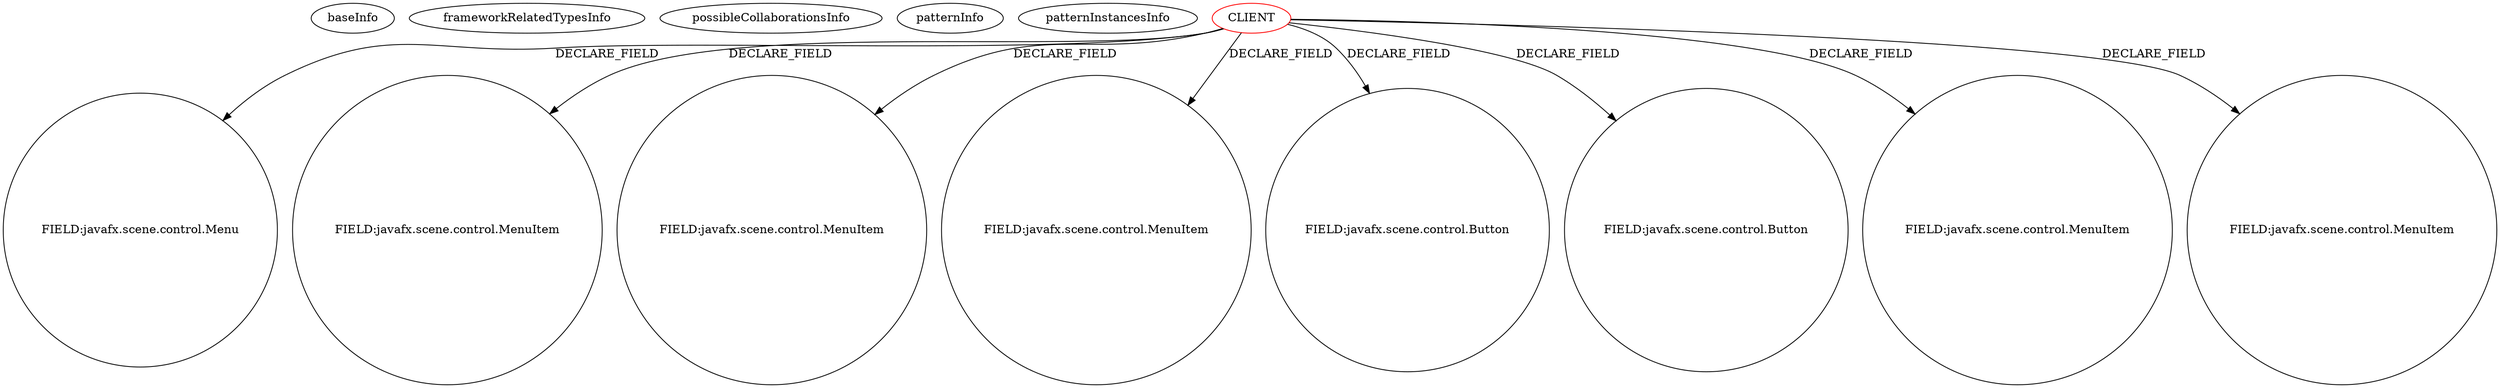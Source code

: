 digraph {
baseInfo[graphId=2251,category="pattern",isAnonymous=false,possibleRelation=false]
frameworkRelatedTypesInfo[]
possibleCollaborationsInfo[]
patternInfo[frequency=2.0,patternRootClient=0]
patternInstancesInfo[0="zvakanaka-bitbit~/zvakanaka-bitbit/bitbit-master/src/bitbit/BitBit.java~BitBit~4923",1="tarchan-ClipFX~/tarchan-ClipFX/ClipFX-master/src/com/mac/tarchan/clipfx/ClipFXController.java~ClipFXController~4467"]
12[label="FIELD:javafx.scene.control.Menu",vertexType="FIELD_DECLARATION",isFrameworkType=false,shape=circle]
0[label="CLIENT",vertexType="ROOT_CLIENT_CLASS_DECLARATION",isFrameworkType=false,color=red]
30[label="FIELD:javafx.scene.control.MenuItem",vertexType="FIELD_DECLARATION",isFrameworkType=false,shape=circle]
38[label="FIELD:javafx.scene.control.MenuItem",vertexType="FIELD_DECLARATION",isFrameworkType=false,shape=circle]
32[label="FIELD:javafx.scene.control.MenuItem",vertexType="FIELD_DECLARATION",isFrameworkType=false,shape=circle]
18[label="FIELD:javafx.scene.control.Button",vertexType="FIELD_DECLARATION",isFrameworkType=false,shape=circle]
44[label="FIELD:javafx.scene.control.Button",vertexType="FIELD_DECLARATION",isFrameworkType=false,shape=circle]
64[label="FIELD:javafx.scene.control.MenuItem",vertexType="FIELD_DECLARATION",isFrameworkType=false,shape=circle]
40[label="FIELD:javafx.scene.control.MenuItem",vertexType="FIELD_DECLARATION",isFrameworkType=false,shape=circle]
0->38[label="DECLARE_FIELD"]
0->12[label="DECLARE_FIELD"]
0->32[label="DECLARE_FIELD"]
0->30[label="DECLARE_FIELD"]
0->44[label="DECLARE_FIELD"]
0->64[label="DECLARE_FIELD"]
0->18[label="DECLARE_FIELD"]
0->40[label="DECLARE_FIELD"]
}
